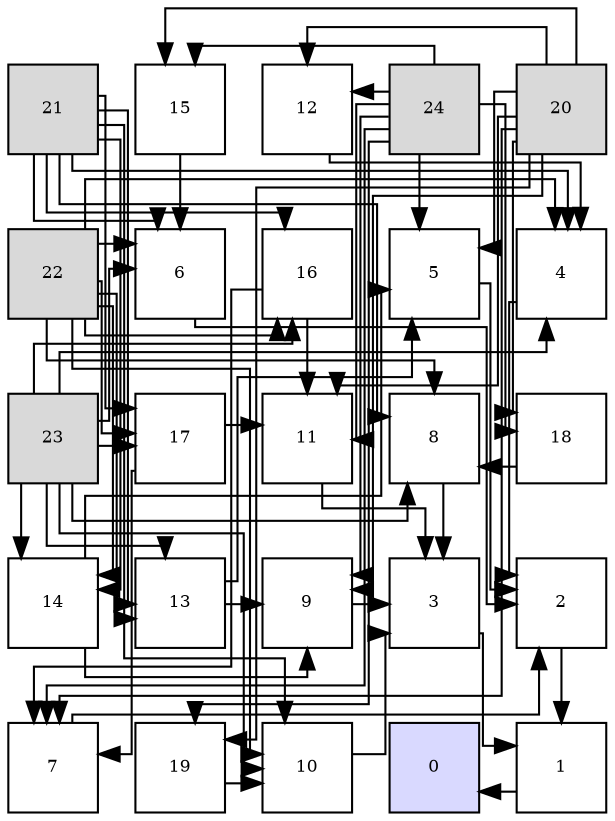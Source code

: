 digraph layout{
 rankdir=TB;
 splines=ortho;
 node [style=filled shape=square fixedsize=true width=0.6];
0[label="21", fontsize=8, fillcolor="#d9d9d9"];
1[label="15", fontsize=8, fillcolor="#ffffff"];
2[label="12", fontsize=8, fillcolor="#ffffff"];
3[label="24", fontsize=8, fillcolor="#d9d9d9"];
4[label="20", fontsize=8, fillcolor="#d9d9d9"];
5[label="22", fontsize=8, fillcolor="#d9d9d9"];
6[label="6", fontsize=8, fillcolor="#ffffff"];
7[label="16", fontsize=8, fillcolor="#ffffff"];
8[label="5", fontsize=8, fillcolor="#ffffff"];
9[label="4", fontsize=8, fillcolor="#ffffff"];
10[label="23", fontsize=8, fillcolor="#d9d9d9"];
11[label="17", fontsize=8, fillcolor="#ffffff"];
12[label="11", fontsize=8, fillcolor="#ffffff"];
13[label="8", fontsize=8, fillcolor="#ffffff"];
14[label="18", fontsize=8, fillcolor="#ffffff"];
15[label="14", fontsize=8, fillcolor="#ffffff"];
16[label="13", fontsize=8, fillcolor="#ffffff"];
17[label="9", fontsize=8, fillcolor="#ffffff"];
18[label="3", fontsize=8, fillcolor="#ffffff"];
19[label="2", fontsize=8, fillcolor="#ffffff"];
20[label="7", fontsize=8, fillcolor="#ffffff"];
21[label="19", fontsize=8, fillcolor="#ffffff"];
22[label="10", fontsize=8, fillcolor="#ffffff"];
23[label="0", fontsize=8, fillcolor="#d9d9ff"];
24[label="1", fontsize=8, fillcolor="#ffffff"];
edge [constraint=false, style=vis];24 -> 23;
19 -> 24;
18 -> 24;
9 -> 19;
8 -> 19;
6 -> 19;
20 -> 19;
13 -> 18;
17 -> 18;
22 -> 18;
12 -> 18;
2 -> 9;
0 -> 9;
5 -> 9;
10 -> 9;
16 -> 8;
15 -> 8;
4 -> 8;
3 -> 8;
1 -> 6;
0 -> 6;
5 -> 6;
10 -> 6;
7 -> 20;
11 -> 20;
4 -> 20;
3 -> 20;
14 -> 13;
0 -> 13;
5 -> 13;
10 -> 13;
16 -> 17;
15 -> 17;
4 -> 17;
3 -> 17;
21 -> 22;
0 -> 22;
5 -> 22;
10 -> 22;
7 -> 12;
11 -> 12;
4 -> 12;
3 -> 12;
4 -> 2;
3 -> 2;
0 -> 16;
5 -> 16;
10 -> 16;
0 -> 15;
5 -> 15;
10 -> 15;
4 -> 1;
3 -> 1;
0 -> 7;
5 -> 7;
10 -> 7;
0 -> 11;
5 -> 11;
10 -> 11;
4 -> 14;
3 -> 14;
4 -> 21;
3 -> 21;
edge [constraint=true, style=invis];
0 -> 5 -> 10 -> 15 -> 20;
1 -> 6 -> 11 -> 16 -> 21;
2 -> 7 -> 12 -> 17 -> 22;
3 -> 8 -> 13 -> 18 -> 23;
4 -> 9 -> 14 -> 19 -> 24;
rank = same {0 -> 1 -> 2 -> 3 -> 4};
rank = same {5 -> 6 -> 7 -> 8 -> 9};
rank = same {10 -> 11 -> 12 -> 13 -> 14};
rank = same {15 -> 16 -> 17 -> 18 -> 19};
rank = same {20 -> 21 -> 22 -> 23 -> 24};
}